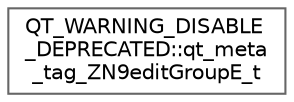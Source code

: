 digraph "Graphical Class Hierarchy"
{
 // LATEX_PDF_SIZE
  bgcolor="transparent";
  edge [fontname=Helvetica,fontsize=10,labelfontname=Helvetica,labelfontsize=10];
  node [fontname=Helvetica,fontsize=10,shape=box,height=0.2,width=0.4];
  rankdir="LR";
  Node0 [id="Node000000",label="QT_WARNING_DISABLE\l_DEPRECATED::qt_meta\l_tag_ZN9editGroupE_t",height=0.2,width=0.4,color="grey40", fillcolor="white", style="filled",URL="$structQT__WARNING__DISABLE__DEPRECATED_1_1qt__meta__tag__ZN9editGroupE__t.html",tooltip=" "];
}
